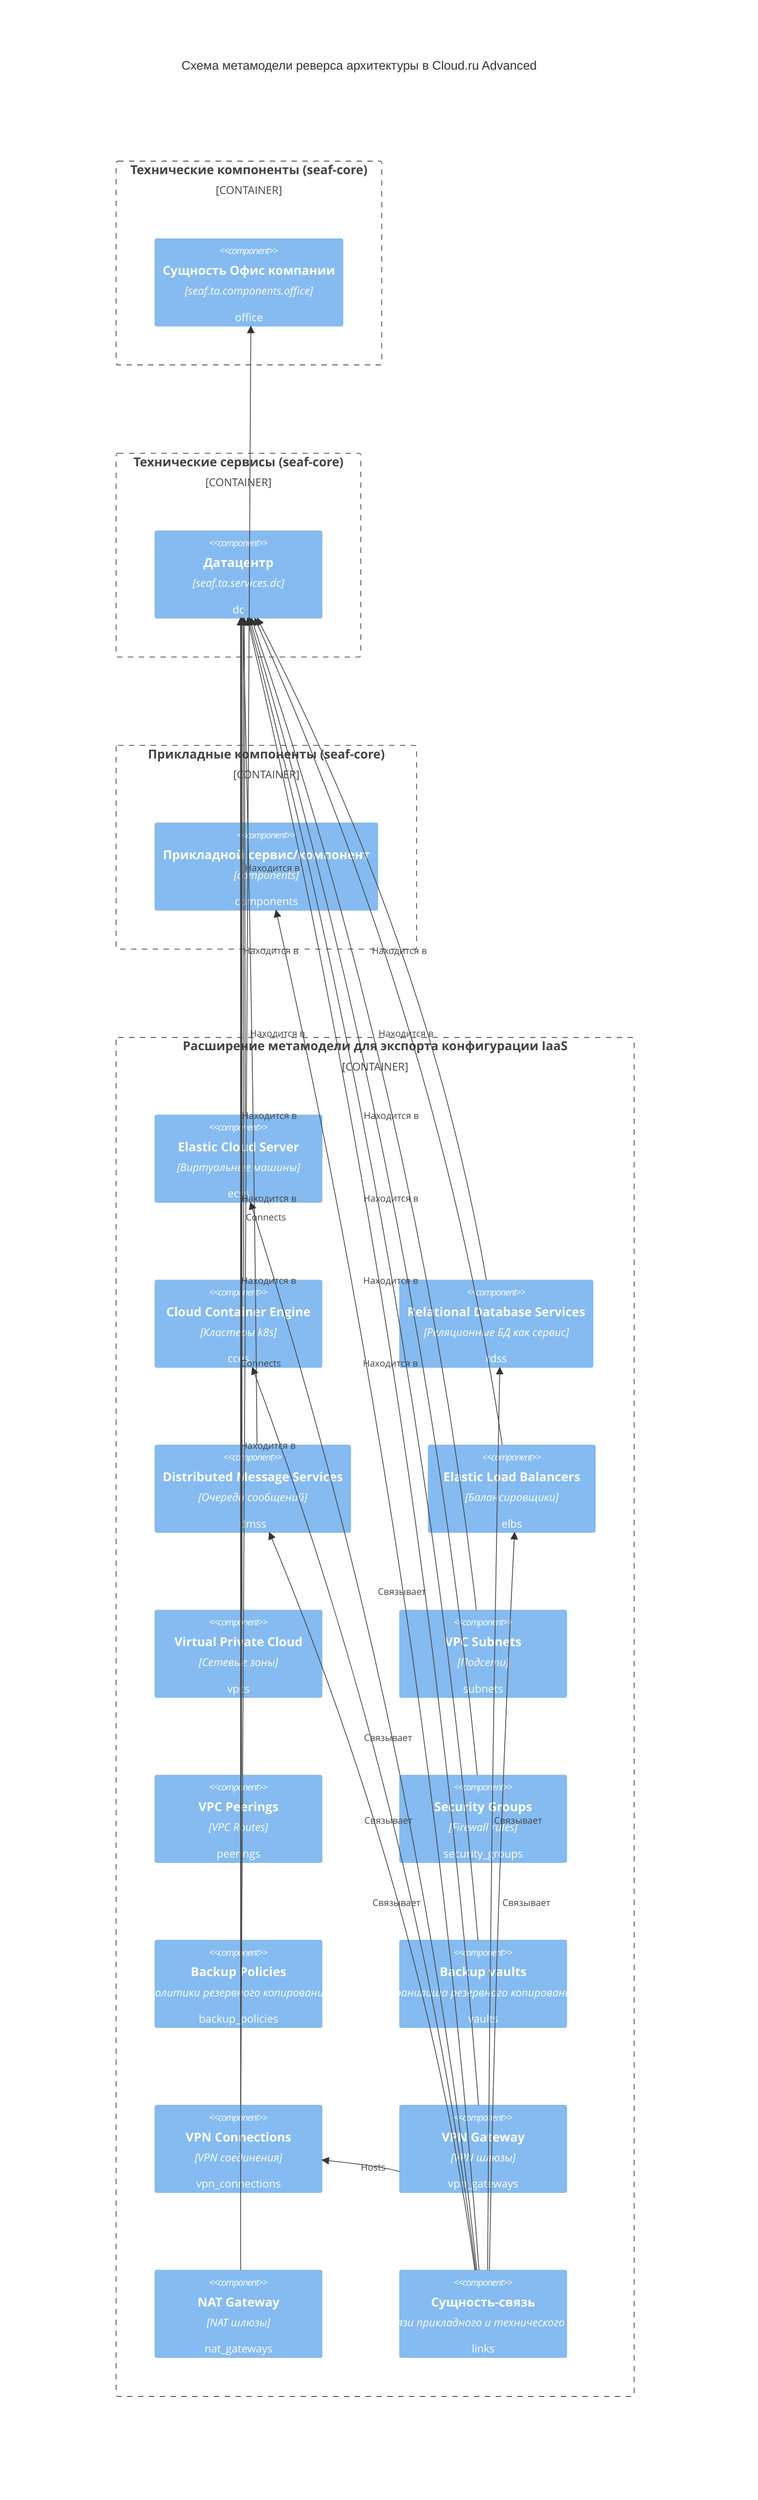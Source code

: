 C4Component
    title Схема метамодели реверса архитектуры в Cloud.ru Advanced

    Container_Boundary(SEAF.TA.COMPONENTS, "Технические компоненты (seaf-core)") {
        Component(office, "Сущность Офис компании", "seaf.ta.components.office", "office")
    }

    Container_Boundary(SEAF.TA.SERVICES, "Технические сервисы (seaf-core)") {
        Component(dc, "Датацентр", "seaf.ta.services.dc", "dc")
    }

    Container_Boundary(COMPONENTS, "Прикладные компоненты (seaf-core)") {
        Component(component, "Прикладной сервис/компонент", "components", "components")
    }

    Container_Boundary(SEAF.TA.REVERSE.CLOUD_RU.ADVANCED, "Расширение метамодели для экспорта конфигурации IaaS ") {
        Component(ecss, "Elastic Cloud Server", "Виртуальные машины", "ecss")
        Component(cces, "Cloud Container Engine", "Кластеры k8s", "cces")
        Component(rdss, "Relational Database Services", "Реляционные БД как сервис", "rdss")
        Component(dmss, "Distributed Message Services", "Очереди сообщений", "dmss")
        Component(elbs, "Elastic Load Balancers", "Балансировщики", "elbs")
        Component(vpcs, "Virtual Private Cloud", "Сетевые зоны", "vpcs")
        Component(subnets, "VPC Subnets", "Подсети", "subnets")
        Component(peerings, "VPC Peerings", "VPC Routes", "peerings")
        Component(security_groups, "Security Groups", "Firewall rules", "security_groups")
        Component(backup_policies, "Backup Policies", "Политики резервного копирования", "backup_policies")
        Component(vaults, "Backup vaults", "Хранилища резервного копирования", "vaults")
        Component(vpn_connections, "VPN Connections", "VPN соединения", "vpn_connections")
        Component(vpn_gateways, "VPN Gateway", "VPN шлюзы", "vpn_gateways")
        Component(nat_gateways, "NAT Gateway", "NAT шлюзы", "nat_gateways")
        Component(links, "Cущность-связь", "Для связи прикладного и технического словев", "links")

        Rel(vpn_connections, office, "Connects")
        Rel(vpn_connections, dc, "Connects")
        Rel(vpn_gateways, vpn_connections, "Hosts")
        Rel(vpn_connections, dc, "Connects")

        Rel(ecss, dc, "Находится в")
        Rel(cces, dc, "Находится в")
        Rel(rdss, dc, "Находится в")
        Rel(dmss, dc, "Находится в")
        Rel(vpcs, dc, "Находится в")
        Rel(elbs, dc, "Находится в")
        Rel(subnets, dc, "Находится в")
        Rel(peerings, dc, "Находится в")
        Rel(security_groups, dc, "Находится в")
        Rel(backup_policies, dc, "Находится в")
        Rel(vaults, dc, "Находится в")
        Rel(vpn_gateways, dc, "Находится в")
        Rel(nat_gateways, dc, "Находится в")

        Rel(links, ecss, "Связывает")
        Rel(links, cces, "Связывает")
        Rel(links, rdss, "Связывает")
        Rel(links, dmss, "Связывает")
        Rel(links, elbs, "Связывает")
        Rel(links, component, "Связывает")

    }

    UpdateLayoutConfig($c4ShapeInRow="4", $c4BoundaryInRow="1")